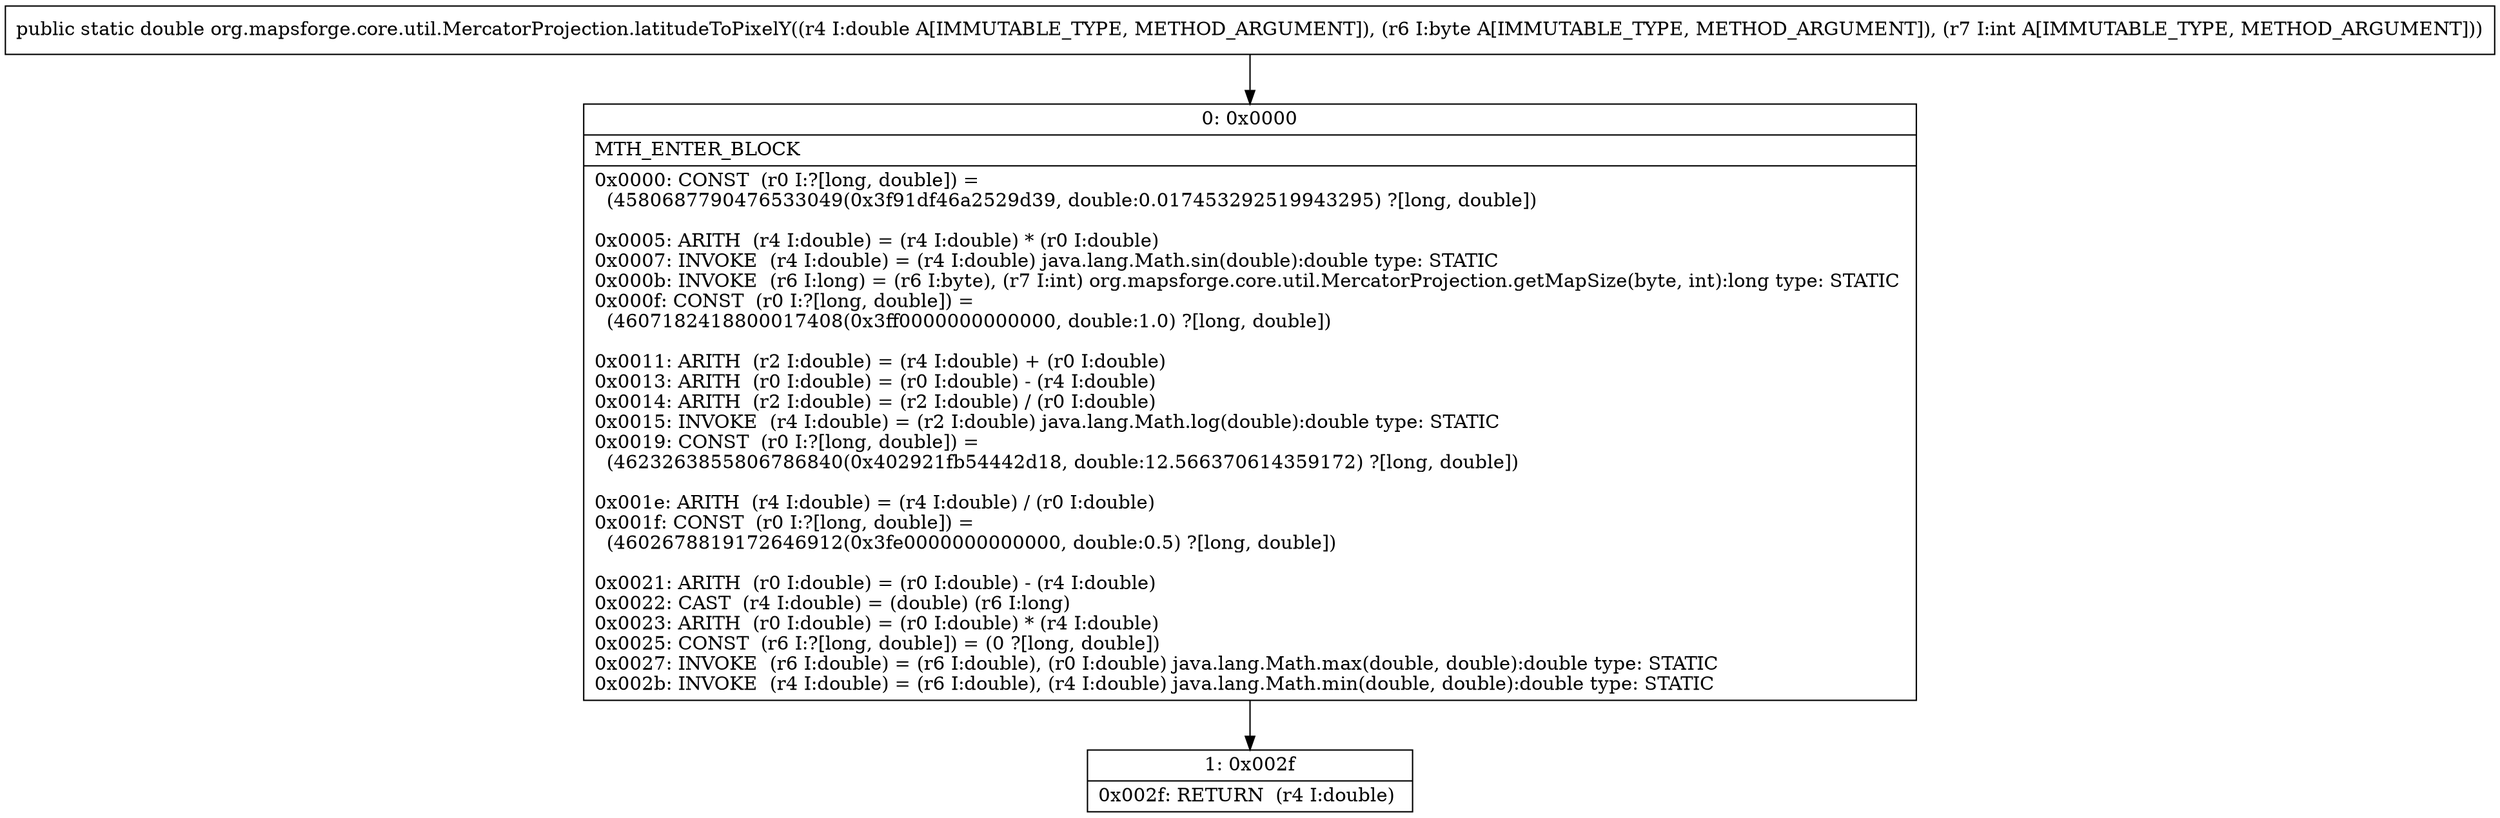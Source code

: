 digraph "CFG fororg.mapsforge.core.util.MercatorProjection.latitudeToPixelY(DBI)D" {
Node_0 [shape=record,label="{0\:\ 0x0000|MTH_ENTER_BLOCK\l|0x0000: CONST  (r0 I:?[long, double]) = \l  (4580687790476533049(0x3f91df46a2529d39, double:0.017453292519943295) ?[long, double])\l \l0x0005: ARITH  (r4 I:double) = (r4 I:double) * (r0 I:double) \l0x0007: INVOKE  (r4 I:double) = (r4 I:double) java.lang.Math.sin(double):double type: STATIC \l0x000b: INVOKE  (r6 I:long) = (r6 I:byte), (r7 I:int) org.mapsforge.core.util.MercatorProjection.getMapSize(byte, int):long type: STATIC \l0x000f: CONST  (r0 I:?[long, double]) = \l  (4607182418800017408(0x3ff0000000000000, double:1.0) ?[long, double])\l \l0x0011: ARITH  (r2 I:double) = (r4 I:double) + (r0 I:double) \l0x0013: ARITH  (r0 I:double) = (r0 I:double) \- (r4 I:double) \l0x0014: ARITH  (r2 I:double) = (r2 I:double) \/ (r0 I:double) \l0x0015: INVOKE  (r4 I:double) = (r2 I:double) java.lang.Math.log(double):double type: STATIC \l0x0019: CONST  (r0 I:?[long, double]) = \l  (4623263855806786840(0x402921fb54442d18, double:12.566370614359172) ?[long, double])\l \l0x001e: ARITH  (r4 I:double) = (r4 I:double) \/ (r0 I:double) \l0x001f: CONST  (r0 I:?[long, double]) = \l  (4602678819172646912(0x3fe0000000000000, double:0.5) ?[long, double])\l \l0x0021: ARITH  (r0 I:double) = (r0 I:double) \- (r4 I:double) \l0x0022: CAST  (r4 I:double) = (double) (r6 I:long) \l0x0023: ARITH  (r0 I:double) = (r0 I:double) * (r4 I:double) \l0x0025: CONST  (r6 I:?[long, double]) = (0 ?[long, double]) \l0x0027: INVOKE  (r6 I:double) = (r6 I:double), (r0 I:double) java.lang.Math.max(double, double):double type: STATIC \l0x002b: INVOKE  (r4 I:double) = (r6 I:double), (r4 I:double) java.lang.Math.min(double, double):double type: STATIC \l}"];
Node_1 [shape=record,label="{1\:\ 0x002f|0x002f: RETURN  (r4 I:double) \l}"];
MethodNode[shape=record,label="{public static double org.mapsforge.core.util.MercatorProjection.latitudeToPixelY((r4 I:double A[IMMUTABLE_TYPE, METHOD_ARGUMENT]), (r6 I:byte A[IMMUTABLE_TYPE, METHOD_ARGUMENT]), (r7 I:int A[IMMUTABLE_TYPE, METHOD_ARGUMENT])) }"];
MethodNode -> Node_0;
Node_0 -> Node_1;
}

